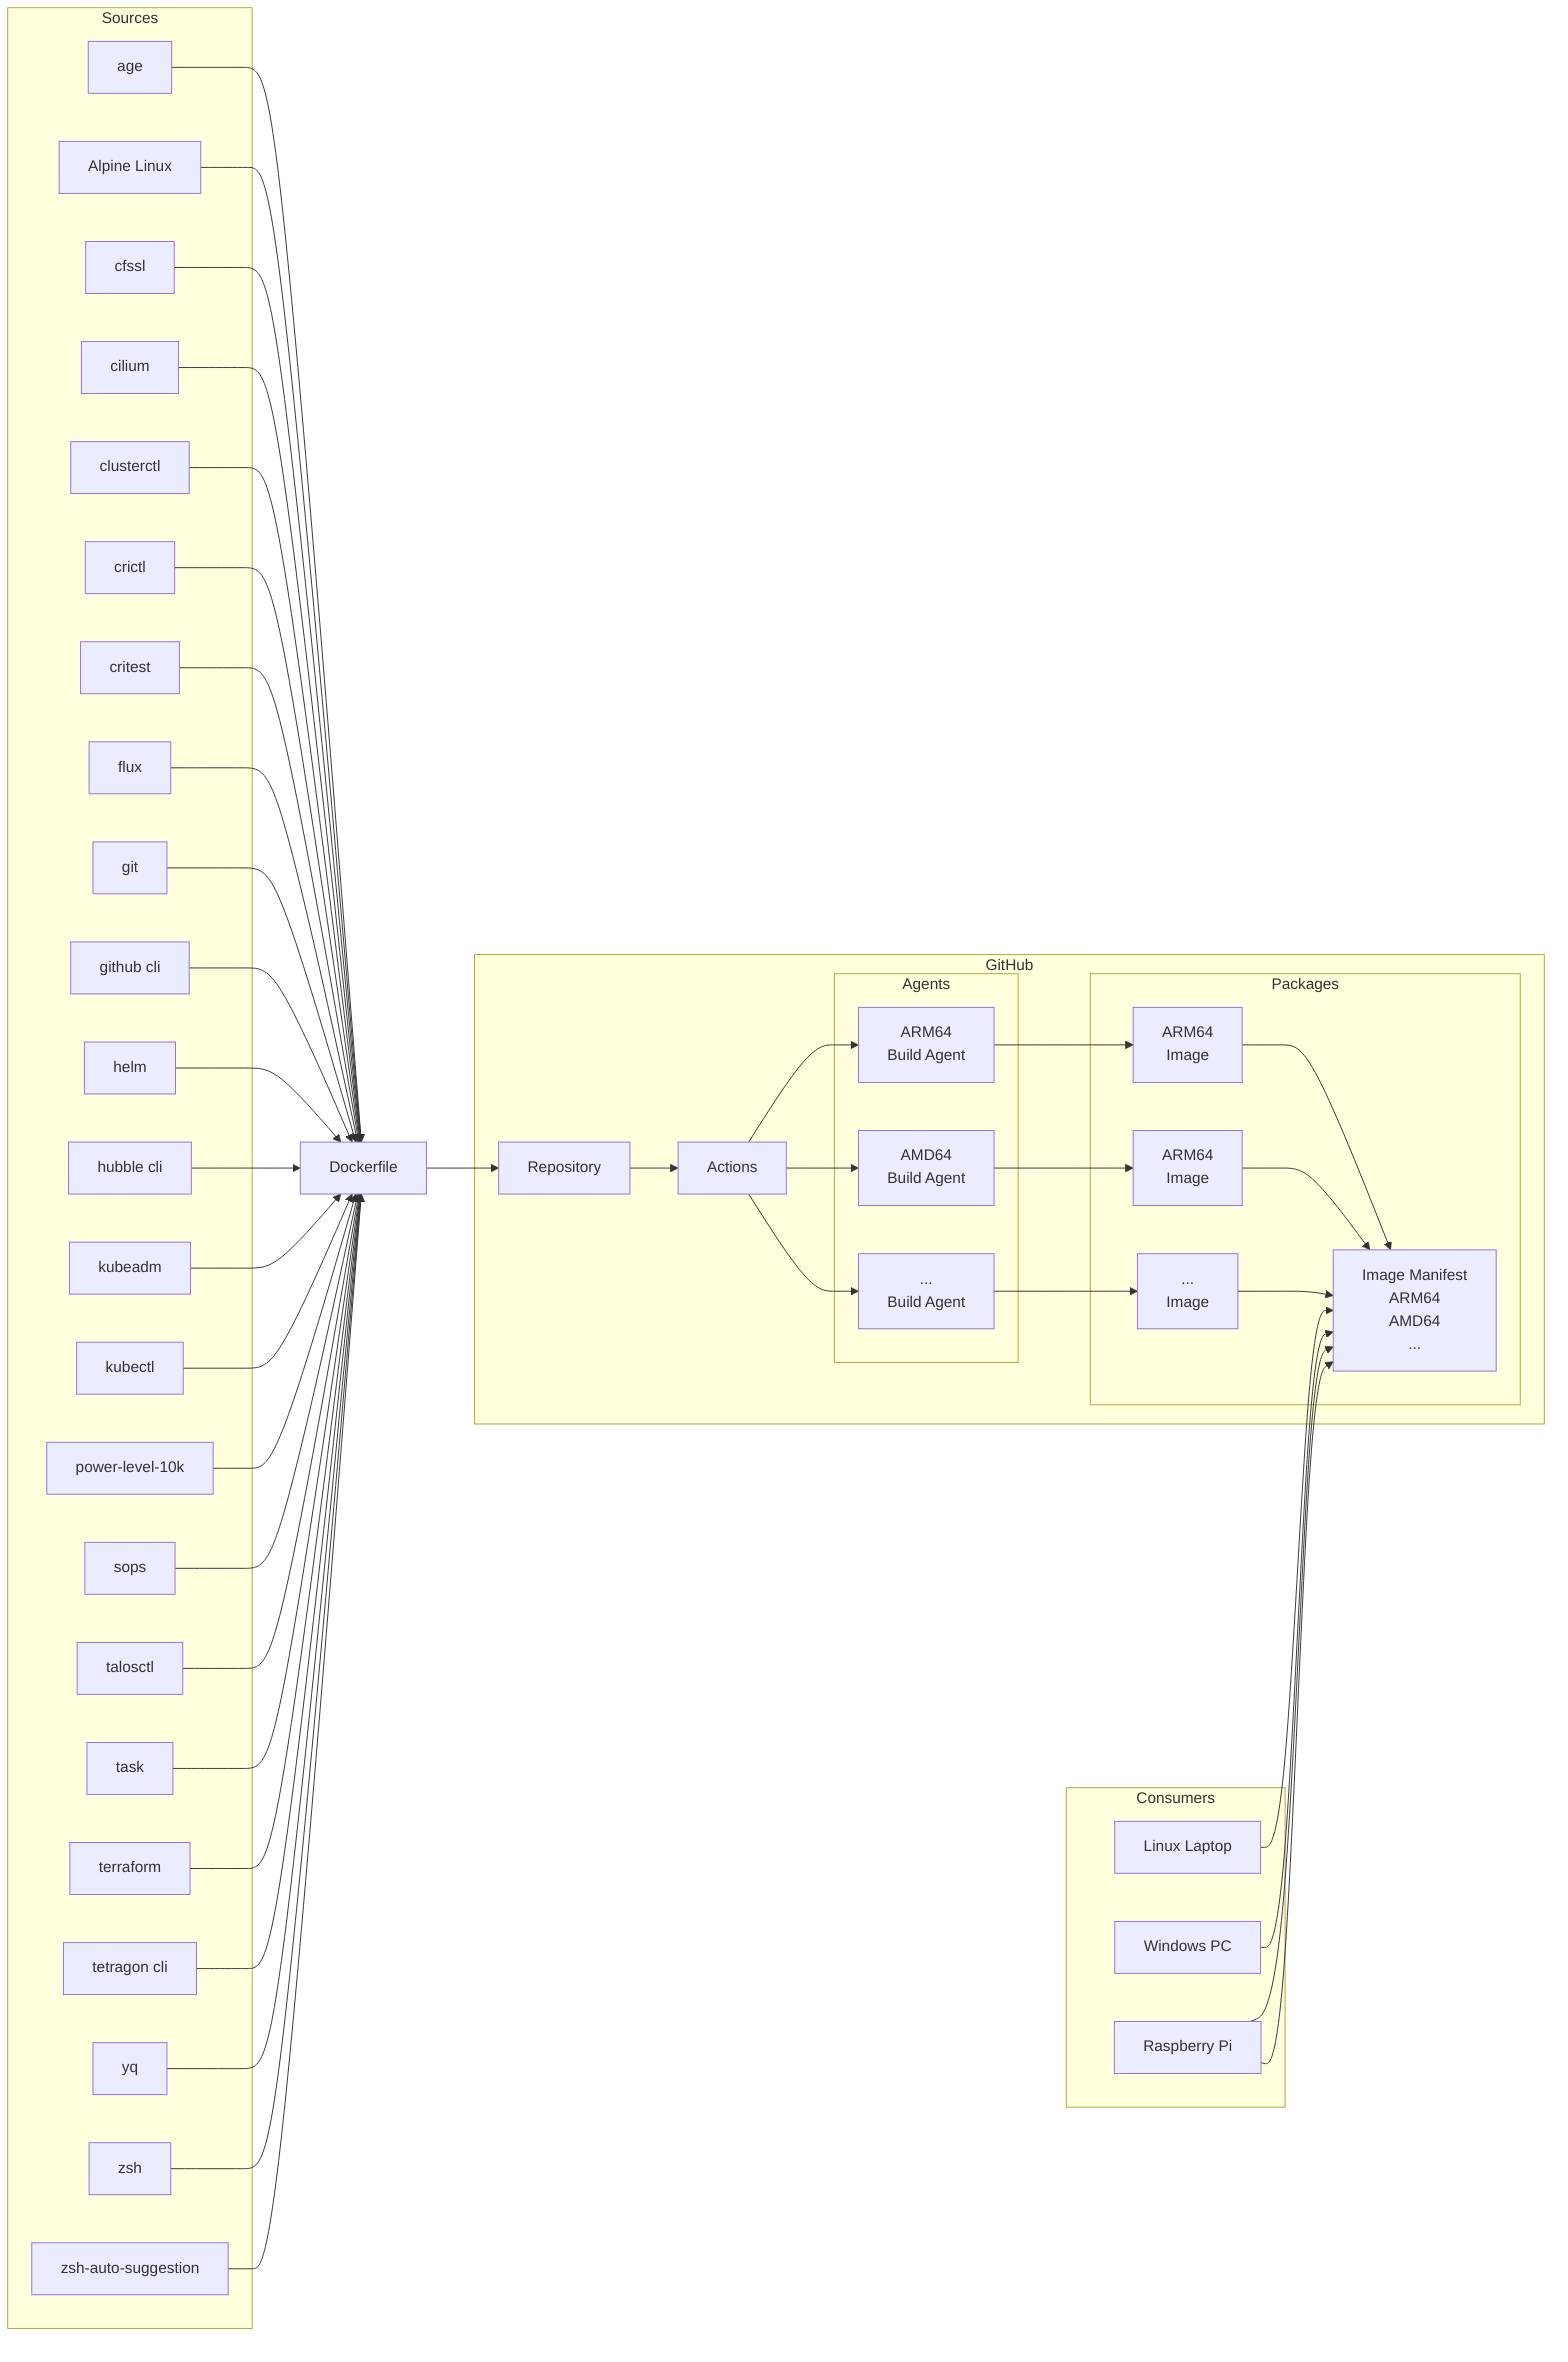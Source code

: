 graph LR

subgraph Sources
    SourceAge["age"]
    SourceAlpine["Alpine Linux"]
    SourceCfssl["cfssl"]
    SourceCilium["cilium"]
    SourceClusterctl["clusterctl"]
    SourceCrictl["crictl"]
    SourceCritest["critest"]
    SourceFlux["flux"]
    SourceGit["git"]
    SourceGithubCli["github cli"]
    SourceHelm["helm"]
    SourceHubble["hubble cli"]
    SourceKubeadm["kubeadm"]
    SourceKubectl["kubectl"]
    SourcePowerLevel10k["power-level-10k"]
    SourceSops["sops"]
    SourceTalosctl["talosctl"]
    SourceTask["task"]
    SourceTerraform["terraform"]
    SourceTetragon["tetragon cli"]
    SourceYq["yq"]
    SourceZSH["zsh"]
    SourceAutoSuggest["zsh-auto-suggestion"]
end

SourceAge["age"] --> Dockerfile
SourceAlpine["Alpine Linux"] --> Dockerfile
SourceCfssl["cfssl"] --> Dockerfile
SourceCilium["cilium"] --> Dockerfile
SourceClusterctl["clusterctl"] --> Dockerfile
SourceCrictl["crictl"] --> Dockerfile
SourceCritest["critest"] --> Dockerfile
SourceFlux["flux"] --> Dockerfile
SourceGit["git"] --> Dockerfile
SourceGithubCli["github cli"] --> Dockerfile
SourceHelm["helm"] --> Dockerfile
SourceHubble["hubble cli"] --> Dockerfile
SourceKubeadm["kubeadm"] --> Dockerfile
SourceKubectl["kubectl"] --> Dockerfile
SourcePowerLevel10k["power-level-10k"] --> Dockerfile
SourceSops["sops"] --> Dockerfile
SourceTalosctl["talosctl"] --> Dockerfile
SourceTask["task"] --> Dockerfile
SourceTerraform["terraform"] --> Dockerfile
SourceTetragon["tetragon cli"] --> Dockerfile
SourceYq["yq"] --> Dockerfile
SourceZSH["zsh"] --> Dockerfile
SourceAutoSuggest["zsh-auto-suggestion"] --> Dockerfile

Dockerfile --> Repository

subgraph GitHub
    Repository --> Actions

    Actions --> AgentArm64
    Actions --> AgentAmd64
    Actions --> AgentOther

    subgraph Agents
        AgentArm64["ARM64\nBuild Agent"]
        AgentAmd64["AMD64\nBuild Agent"]
        AgentOther["...\nBuild Agent"]
    end

    AgentArm64 --> Arm64Image
    AgentAmd64 --> Amd64Image
    AgentOther --> OtherImage

    subgraph Packages
        ImageManifest["Image Manifest\nARM64\nAMD64\n..."]
        Arm64Image["ARM64\nImage"] --> ImageManifest
        Amd64Image["ARM64\nImage"] --> ImageManifest
        OtherImage["...\nImage"] --> ImageManifest
    end
end

ConsumerLinuxLaptop["Linux Laptop"] --> ImageManifest
ConsumerWindowsPC["Windows PC"] --> ImageManifest
Consumer["Apple M2 Macbook"] --> ImageManifest
Consumer["Raspberry Pi"] --> ImageManifest

subgraph Consumers
    ConsumerLinuxLaptop["Linux Laptop"]
    ConsumerWindowsPC["Windows PC"]
    Consumer["Apple M2 Macbook"]
    Consumer["Raspberry Pi"]
end